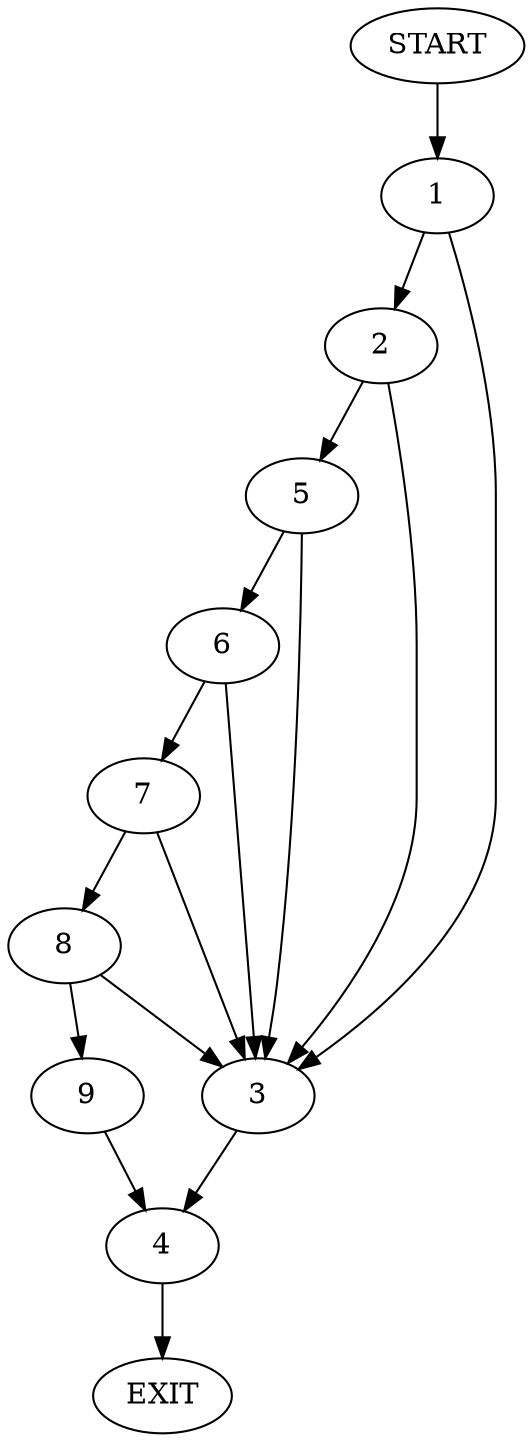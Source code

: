 digraph {
0 [label="START"]
10 [label="EXIT"]
0 -> 1
1 -> 2
1 -> 3
3 -> 4
2 -> 5
2 -> 3
5 -> 6
5 -> 3
6 -> 7
6 -> 3
7 -> 8
7 -> 3
8 -> 9
8 -> 3
9 -> 4
4 -> 10
}
